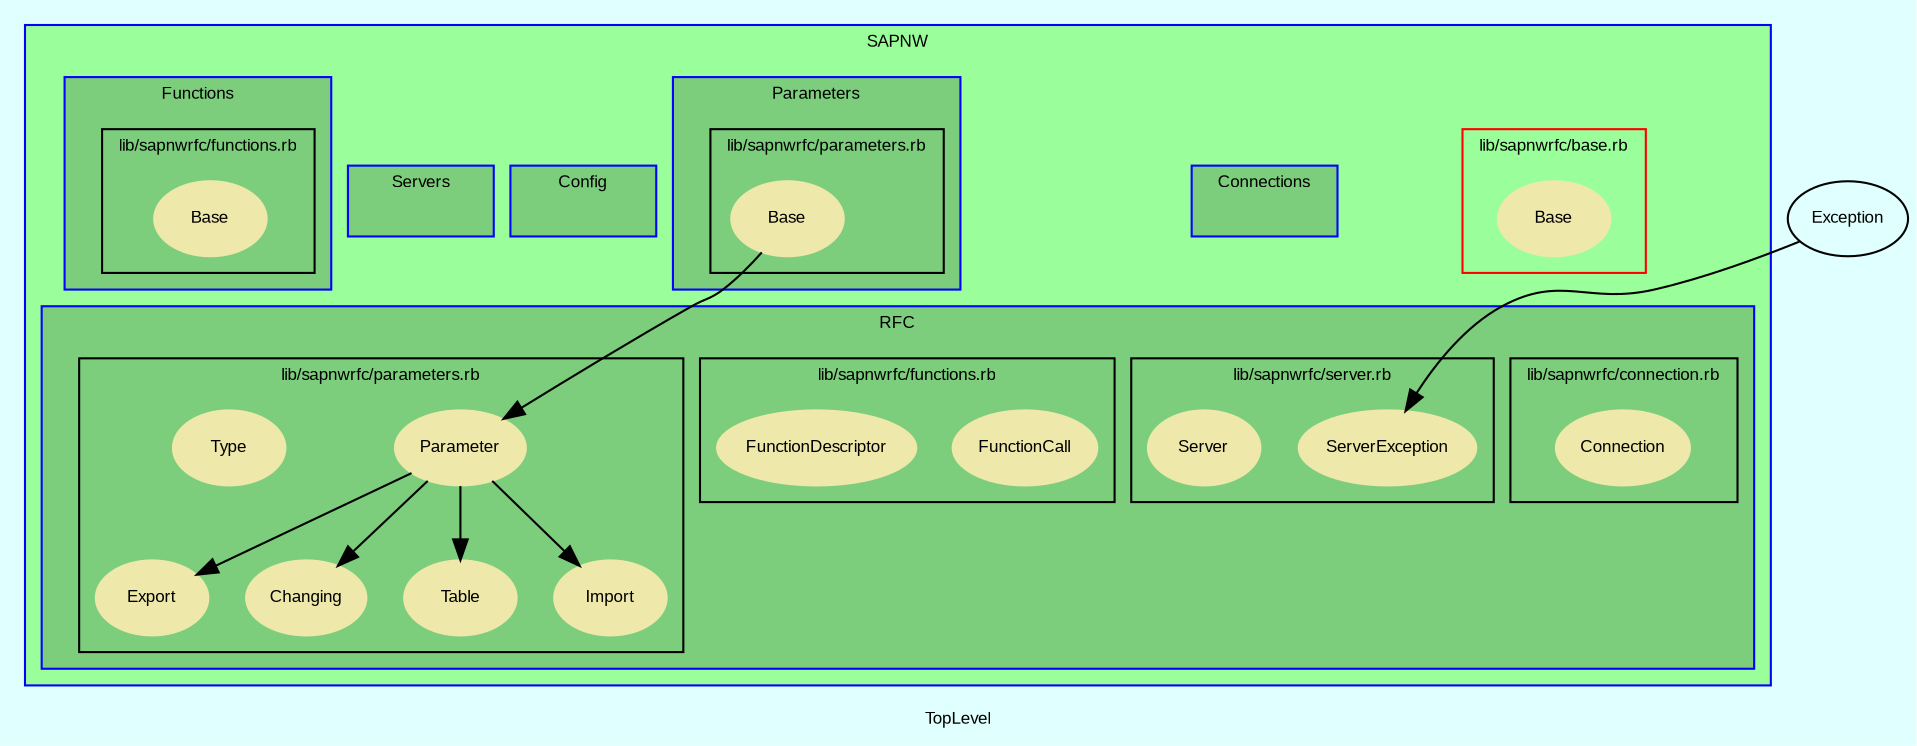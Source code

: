 digraph TopLevel {
    label = "TopLevel"
    compound = true
    fontname = Arial
    fontsize = 8
    bgcolor = lightcyan1
    node [
        color = black,
        fontname = Arial,
        fontsize = 8
    ]

    SAPNW__RFC__Parameter -> SAPNW__RFC__Export [

    ]

    SAPNW__RFC__Parameter -> SAPNW__RFC__Changing [

    ]

    SAPNW__RFC__Parameter -> SAPNW__RFC__Table [

    ]

    Exception [
        URL = "classes/Exception.html",
        label = "Exception"
    ]

    Exception -> SAPNW__RFC__ServerException [

    ]

    SAPNW__RFC__Parameter -> SAPNW__RFC__Import [

    ]

    SAPNW__Parameters__Base -> SAPNW__RFC__Parameter [

    ]

    subgraph cluster_SAPNW {
        label = "SAPNW"
        fillcolor = palegreen1
        URL = "classes/SAPNW.html"
        color = blue
        fontname = Arial
        style = filled
        SAPNW [
            shape = plaintext,
            height = 0.01,
            width = 0.01,
            label = ""
        ]

        subgraph cluster_2 {
            label = "lib/sapnwrfc/base.rb"
            color = red
            fontname = Arial
            SAPNW__Base [
                fontcolor = black,
                shape = ellipse,
                URL = "classes/SAPNW/Base.html",
                color = palegoldenrod,
                style = filled,
                label = "Base"
            ]

        }

        subgraph cluster_SAPNW__Connections {
            label = "Connections"
            fillcolor = palegreen3
            URL = "classes/SAPNW/Connections.html"
            color = blue
            fontname = Arial
            style = filled
            SAPNW__Connections [
                shape = plaintext,
                height = 0.01,
                width = 0.75,
                label = ""
            ]

        }

        subgraph cluster_SAPNW__Parameters {
            label = "Parameters"
            fillcolor = palegreen3
            URL = "classes/SAPNW/Parameters.html"
            color = blue
            fontname = Arial
            style = filled
            SAPNW__Parameters [
                shape = plaintext,
                height = 0.01,
                width = 0.01,
                label = ""
            ]

            subgraph cluster_5 {
                label = "lib/sapnwrfc/parameters.rb"
                color = black
                fontname = Arial
                SAPNW__Parameters__Base [
                    fontcolor = black,
                    shape = ellipse,
                    URL = "classes/SAPNW/Parameters/Base.html",
                    color = palegoldenrod,
                    style = filled,
                    label = "Base"
                ]

            }

        }

        subgraph cluster_SAPNW__Config {
            label = "Config"
            fillcolor = palegreen3
            URL = "classes/SAPNW/Config.html"
            color = blue
            fontname = Arial
            style = filled
            SAPNW__Config [
                shape = plaintext,
                height = 0.01,
                width = 0.75,
                label = ""
            ]

        }

        subgraph cluster_SAPNW__RFC {
            label = "RFC"
            fillcolor = palegreen3
            URL = "classes/SAPNW/RFC.html"
            color = blue
            fontname = Arial
            style = filled
            SAPNW__RFC [
                shape = plaintext,
                height = 0.01,
                width = 0.01,
                label = ""
            ]

            subgraph cluster_11 {
                label = "lib/sapnwrfc/connection.rb"
                color = black
                fontname = Arial
                SAPNW__RFC__Connection [
                    fontcolor = black,
                    shape = ellipse,
                    URL = "classes/SAPNW/RFC/Connection.html",
                    color = palegoldenrod,
                    style = filled,
                    label = "Connection"
                ]

            }

            subgraph cluster_10 {
                label = "lib/sapnwrfc/server.rb"
                color = black
                fontname = Arial
                SAPNW__RFC__ServerException [
                    fontcolor = black,
                    shape = ellipse,
                    URL = "classes/SAPNW/RFC/ServerException.html",
                    color = palegoldenrod,
                    style = filled,
                    label = "ServerException"
                ]

                SAPNW__RFC__Server [
                    fontcolor = black,
                    shape = ellipse,
                    URL = "classes/SAPNW/RFC/Server.html",
                    color = palegoldenrod,
                    style = filled,
                    label = "Server"
                ]

            }

            subgraph cluster_9 {
                label = "lib/sapnwrfc/functions.rb"
                color = black
                fontname = Arial
                SAPNW__RFC__FunctionCall [
                    fontcolor = black,
                    shape = ellipse,
                    URL = "classes/SAPNW/RFC/FunctionCall.html",
                    color = palegoldenrod,
                    style = filled,
                    label = "FunctionCall"
                ]

                SAPNW__RFC__FunctionDescriptor [
                    fontcolor = black,
                    shape = ellipse,
                    URL = "classes/SAPNW/RFC/FunctionDescriptor.html",
                    color = palegoldenrod,
                    style = filled,
                    label = "FunctionDescriptor"
                ]

            }

            subgraph cluster_8 {
                label = "lib/sapnwrfc/parameters.rb"
                color = black
                fontname = Arial
                SAPNW__RFC__Export [
                    fontcolor = black,
                    shape = ellipse,
                    URL = "classes/SAPNW/RFC/Export.html",
                    color = palegoldenrod,
                    style = filled,
                    label = "Export"
                ]

                SAPNW__RFC__Changing [
                    fontcolor = black,
                    shape = ellipse,
                    URL = "classes/SAPNW/RFC/Changing.html",
                    color = palegoldenrod,
                    style = filled,
                    label = "Changing"
                ]

                SAPNW__RFC__Table [
                    fontcolor = black,
                    shape = ellipse,
                    URL = "classes/SAPNW/RFC/Table.html",
                    color = palegoldenrod,
                    style = filled,
                    label = "Table"
                ]

                SAPNW__RFC__Import [
                    fontcolor = black,
                    shape = ellipse,
                    URL = "classes/SAPNW/RFC/Import.html",
                    color = palegoldenrod,
                    style = filled,
                    label = "Import"
                ]

                SAPNW__RFC__Parameter [
                    fontcolor = black,
                    shape = ellipse,
                    URL = "classes/SAPNW/RFC/Parameter.html",
                    color = palegoldenrod,
                    style = filled,
                    label = "Parameter"
                ]

                SAPNW__RFC__Type [
                    fontcolor = black,
                    shape = ellipse,
                    URL = "classes/SAPNW/RFC/Type.html",
                    color = palegoldenrod,
                    style = filled,
                    label = "Type"
                ]

            }

        }

        subgraph cluster_SAPNW__Servers {
            label = "Servers"
            fillcolor = palegreen3
            URL = "classes/SAPNW/Servers.html"
            color = blue
            fontname = Arial
            style = filled
            SAPNW__Servers [
                shape = plaintext,
                height = 0.01,
                width = 0.75,
                label = ""
            ]

        }

        subgraph cluster_SAPNW__Functions {
            label = "Functions"
            fillcolor = palegreen3
            URL = "classes/SAPNW/Functions.html"
            color = blue
            fontname = Arial
            style = filled
            SAPNW__Functions [
                shape = plaintext,
                height = 0.01,
                width = 0.01,
                label = ""
            ]

            subgraph cluster_14 {
                label = "lib/sapnwrfc/functions.rb"
                color = black
                fontname = Arial
                SAPNW__Functions__Base [
                    fontcolor = black,
                    shape = ellipse,
                    URL = "classes/SAPNW/Functions/Base.html",
                    color = palegoldenrod,
                    style = filled,
                    label = "Base"
                ]

            }

        }

    }

}

